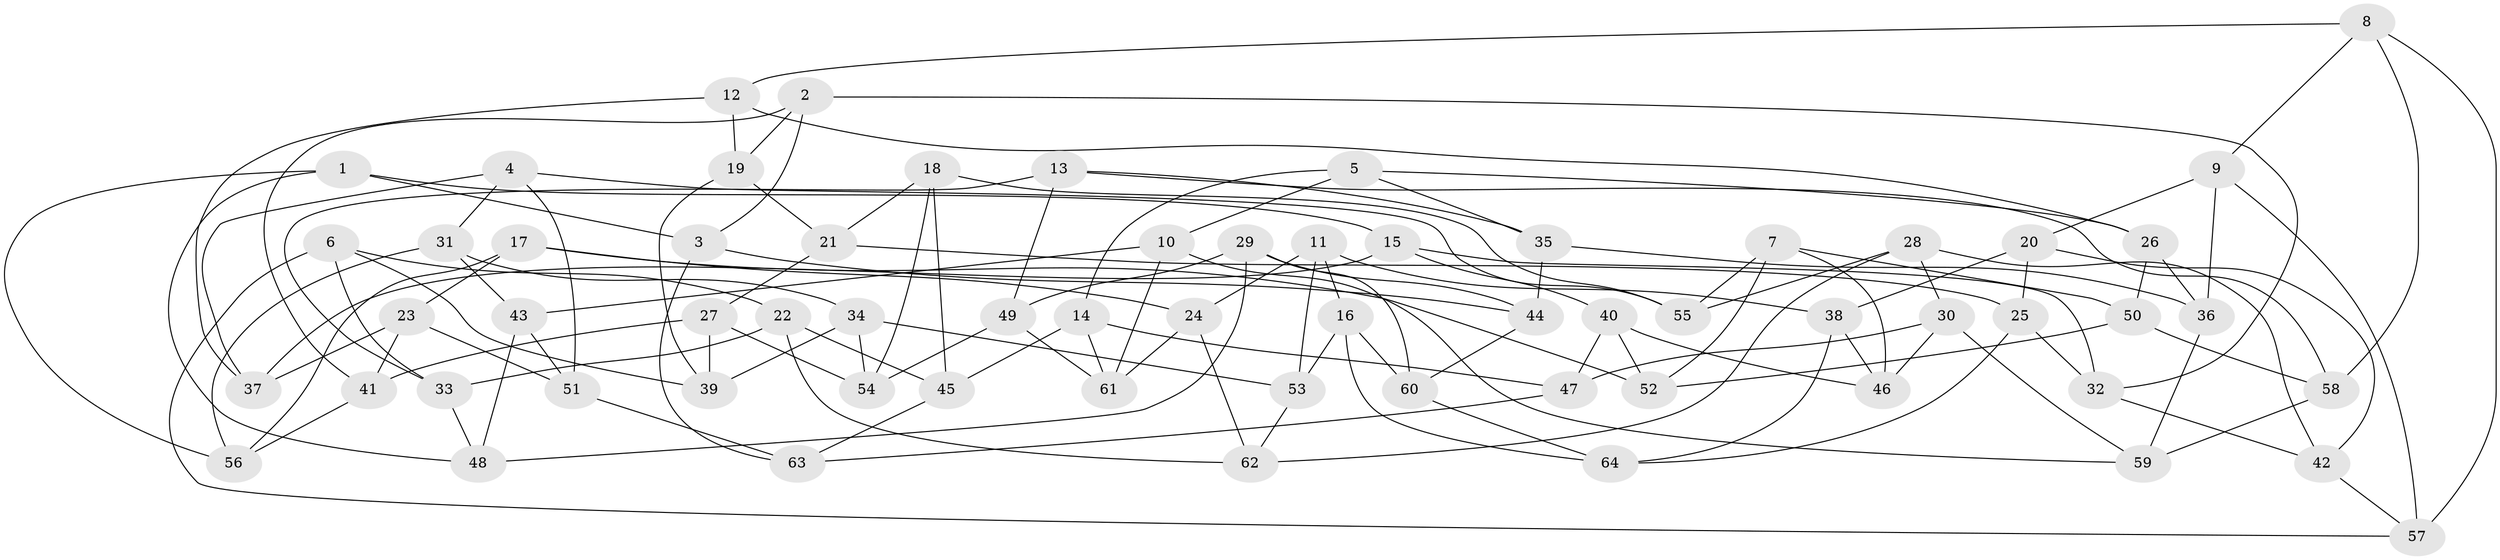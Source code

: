 // coarse degree distribution, {4: 0.6590909090909091, 6: 0.18181818181818182, 8: 0.045454545454545456, 5: 0.022727272727272728, 3: 0.06818181818181818, 10: 0.022727272727272728}
// Generated by graph-tools (version 1.1) at 2025/20/03/04/25 18:20:59]
// undirected, 64 vertices, 128 edges
graph export_dot {
graph [start="1"]
  node [color=gray90,style=filled];
  1;
  2;
  3;
  4;
  5;
  6;
  7;
  8;
  9;
  10;
  11;
  12;
  13;
  14;
  15;
  16;
  17;
  18;
  19;
  20;
  21;
  22;
  23;
  24;
  25;
  26;
  27;
  28;
  29;
  30;
  31;
  32;
  33;
  34;
  35;
  36;
  37;
  38;
  39;
  40;
  41;
  42;
  43;
  44;
  45;
  46;
  47;
  48;
  49;
  50;
  51;
  52;
  53;
  54;
  55;
  56;
  57;
  58;
  59;
  60;
  61;
  62;
  63;
  64;
  1 -- 3;
  1 -- 48;
  1 -- 56;
  1 -- 15;
  2 -- 3;
  2 -- 41;
  2 -- 32;
  2 -- 19;
  3 -- 63;
  3 -- 44;
  4 -- 37;
  4 -- 31;
  4 -- 55;
  4 -- 51;
  5 -- 10;
  5 -- 14;
  5 -- 26;
  5 -- 35;
  6 -- 22;
  6 -- 39;
  6 -- 33;
  6 -- 57;
  7 -- 46;
  7 -- 55;
  7 -- 52;
  7 -- 50;
  8 -- 58;
  8 -- 57;
  8 -- 12;
  8 -- 9;
  9 -- 36;
  9 -- 20;
  9 -- 57;
  10 -- 43;
  10 -- 61;
  10 -- 59;
  11 -- 38;
  11 -- 53;
  11 -- 16;
  11 -- 24;
  12 -- 37;
  12 -- 19;
  12 -- 26;
  13 -- 58;
  13 -- 35;
  13 -- 49;
  13 -- 33;
  14 -- 61;
  14 -- 45;
  14 -- 47;
  15 -- 37;
  15 -- 32;
  15 -- 40;
  16 -- 64;
  16 -- 60;
  16 -- 53;
  17 -- 23;
  17 -- 52;
  17 -- 24;
  17 -- 56;
  18 -- 54;
  18 -- 55;
  18 -- 21;
  18 -- 45;
  19 -- 39;
  19 -- 21;
  20 -- 38;
  20 -- 42;
  20 -- 25;
  21 -- 25;
  21 -- 27;
  22 -- 62;
  22 -- 45;
  22 -- 33;
  23 -- 37;
  23 -- 51;
  23 -- 41;
  24 -- 61;
  24 -- 62;
  25 -- 32;
  25 -- 64;
  26 -- 50;
  26 -- 36;
  27 -- 54;
  27 -- 39;
  27 -- 41;
  28 -- 42;
  28 -- 62;
  28 -- 30;
  28 -- 55;
  29 -- 49;
  29 -- 44;
  29 -- 60;
  29 -- 48;
  30 -- 46;
  30 -- 59;
  30 -- 47;
  31 -- 56;
  31 -- 43;
  31 -- 34;
  32 -- 42;
  33 -- 48;
  34 -- 39;
  34 -- 54;
  34 -- 53;
  35 -- 36;
  35 -- 44;
  36 -- 59;
  38 -- 64;
  38 -- 46;
  40 -- 52;
  40 -- 46;
  40 -- 47;
  41 -- 56;
  42 -- 57;
  43 -- 51;
  43 -- 48;
  44 -- 60;
  45 -- 63;
  47 -- 63;
  49 -- 61;
  49 -- 54;
  50 -- 58;
  50 -- 52;
  51 -- 63;
  53 -- 62;
  58 -- 59;
  60 -- 64;
}
